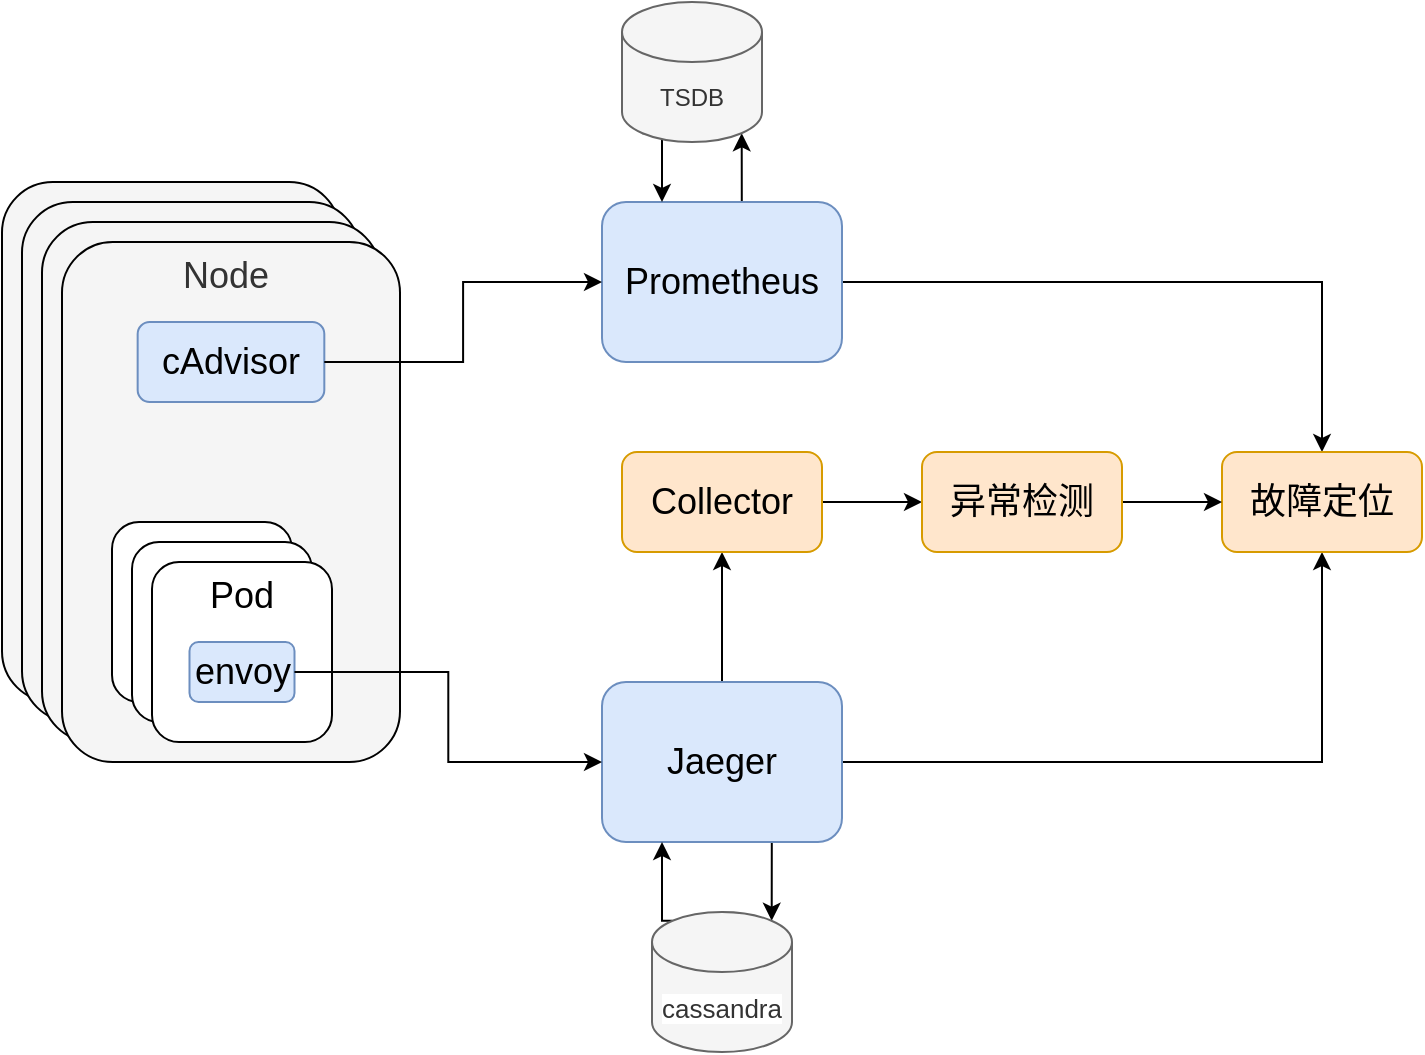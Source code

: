 <mxfile version="14.5.10" type="github">
  <diagram id="DzG7arqEU5-AnevF1Nen" name="Page-1">
    <mxGraphModel dx="1221" dy="688" grid="1" gridSize="10" guides="1" tooltips="1" connect="1" arrows="1" fold="1" page="1" pageScale="1" pageWidth="827" pageHeight="1169" math="0" shadow="0">
      <root>
        <mxCell id="0" />
        <mxCell id="1" parent="0" />
        <mxCell id="EUreFmXFgwSQ7AmeQQES-2" style="edgeStyle=orthogonalEdgeStyle;rounded=0;orthogonalLoop=1;jettySize=auto;html=1;exitX=0.75;exitY=0;exitDx=0;exitDy=0;entryX=0.855;entryY=1;entryDx=0;entryDy=-4.35;entryPerimeter=0;" edge="1" parent="1" source="fZ4H30Nkea6zh-BxhHi_-9" target="fZ4H30Nkea6zh-BxhHi_-16">
          <mxGeometry relative="1" as="geometry" />
        </mxCell>
        <mxCell id="EUreFmXFgwSQ7AmeQQES-5" style="edgeStyle=orthogonalEdgeStyle;rounded=0;orthogonalLoop=1;jettySize=auto;html=1;exitX=1;exitY=0.5;exitDx=0;exitDy=0;" edge="1" parent="1" source="fZ4H30Nkea6zh-BxhHi_-9" target="fZ4H30Nkea6zh-BxhHi_-11">
          <mxGeometry relative="1" as="geometry" />
        </mxCell>
        <mxCell id="fZ4H30Nkea6zh-BxhHi_-9" value="&lt;font style=&quot;font-size: 18px&quot;&gt;Prometheus&lt;/font&gt;" style="rounded=1;whiteSpace=wrap;html=1;strokeColor=#6c8ebf;align=center;fillColor=#dae8fc;" parent="1" vertex="1">
          <mxGeometry x="360" y="160" width="120" height="80" as="geometry" />
        </mxCell>
        <mxCell id="EUreFmXFgwSQ7AmeQQES-4" style="edgeStyle=orthogonalEdgeStyle;rounded=0;orthogonalLoop=1;jettySize=auto;html=1;exitX=0.75;exitY=1;exitDx=0;exitDy=0;entryX=0.855;entryY=0;entryDx=0;entryDy=4.35;entryPerimeter=0;" edge="1" parent="1" source="fZ4H30Nkea6zh-BxhHi_-10" target="fZ4H30Nkea6zh-BxhHi_-17">
          <mxGeometry relative="1" as="geometry" />
        </mxCell>
        <mxCell id="EUreFmXFgwSQ7AmeQQES-6" style="edgeStyle=orthogonalEdgeStyle;rounded=0;orthogonalLoop=1;jettySize=auto;html=1;exitX=1;exitY=0.5;exitDx=0;exitDy=0;" edge="1" parent="1" source="fZ4H30Nkea6zh-BxhHi_-10" target="fZ4H30Nkea6zh-BxhHi_-11">
          <mxGeometry relative="1" as="geometry" />
        </mxCell>
        <mxCell id="EUreFmXFgwSQ7AmeQQES-14" style="edgeStyle=orthogonalEdgeStyle;rounded=0;orthogonalLoop=1;jettySize=auto;html=1;exitX=0.5;exitY=0;exitDx=0;exitDy=0;entryX=0.5;entryY=1;entryDx=0;entryDy=0;" edge="1" parent="1" source="fZ4H30Nkea6zh-BxhHi_-10" target="EUreFmXFgwSQ7AmeQQES-7">
          <mxGeometry relative="1" as="geometry" />
        </mxCell>
        <mxCell id="fZ4H30Nkea6zh-BxhHi_-10" value="&lt;font style=&quot;font-size: 18px&quot;&gt;Jaeger&lt;/font&gt;" style="rounded=1;whiteSpace=wrap;html=1;strokeColor=#6c8ebf;align=center;fillColor=#dae8fc;" parent="1" vertex="1">
          <mxGeometry x="360" y="400" width="120" height="80" as="geometry" />
        </mxCell>
        <mxCell id="fZ4H30Nkea6zh-BxhHi_-11" value="&lt;font style=&quot;font-size: 18px&quot;&gt;故障定位&lt;/font&gt;" style="rounded=1;whiteSpace=wrap;html=1;align=center;fillColor=#ffe6cc;strokeColor=#d79b00;" parent="1" vertex="1">
          <mxGeometry x="670" y="285" width="100" height="50" as="geometry" />
        </mxCell>
        <mxCell id="EUreFmXFgwSQ7AmeQQES-1" style="edgeStyle=orthogonalEdgeStyle;rounded=0;orthogonalLoop=1;jettySize=auto;html=1;exitX=0.145;exitY=1;exitDx=0;exitDy=-4.35;exitPerimeter=0;entryX=0.25;entryY=0;entryDx=0;entryDy=0;" edge="1" parent="1" source="fZ4H30Nkea6zh-BxhHi_-16" target="fZ4H30Nkea6zh-BxhHi_-9">
          <mxGeometry relative="1" as="geometry" />
        </mxCell>
        <mxCell id="fZ4H30Nkea6zh-BxhHi_-16" value="TSDB" style="shape=cylinder3;whiteSpace=wrap;html=1;boundedLbl=1;backgroundOutline=1;size=15;align=center;fillColor=#f5f5f5;strokeColor=#666666;fontColor=#333333;" parent="1" vertex="1">
          <mxGeometry x="370" y="60" width="70" height="70" as="geometry" />
        </mxCell>
        <mxCell id="EUreFmXFgwSQ7AmeQQES-3" style="edgeStyle=orthogonalEdgeStyle;rounded=0;orthogonalLoop=1;jettySize=auto;html=1;exitX=0.145;exitY=0;exitDx=0;exitDy=4.35;exitPerimeter=0;entryX=0.25;entryY=1;entryDx=0;entryDy=0;" edge="1" parent="1" source="fZ4H30Nkea6zh-BxhHi_-17" target="fZ4H30Nkea6zh-BxhHi_-10">
          <mxGeometry relative="1" as="geometry" />
        </mxCell>
        <mxCell id="fZ4H30Nkea6zh-BxhHi_-17" value="&lt;span style=&quot;font-family: &amp;#34;arial&amp;#34; , sans-serif ; font-size: 13px ; background-color: rgb(255 , 255 , 255)&quot;&gt;cassandra&lt;/span&gt;" style="shape=cylinder3;whiteSpace=wrap;html=1;boundedLbl=1;backgroundOutline=1;size=15;align=center;fillColor=#f5f5f5;strokeColor=#666666;fontColor=#333333;" parent="1" vertex="1">
          <mxGeometry x="385" y="515" width="70" height="70" as="geometry" />
        </mxCell>
        <mxCell id="fZ4H30Nkea6zh-BxhHi_-20" value="" style="group" parent="1" vertex="1" connectable="0">
          <mxGeometry x="60" y="150" width="169" height="260" as="geometry" />
        </mxCell>
        <mxCell id="fZ4H30Nkea6zh-BxhHi_-1" value="Node 1" style="rounded=1;whiteSpace=wrap;html=1;fillColor=#f5f5f5;fontColor=#333333;spacingBottom=0;align=center;verticalAlign=top;" parent="fZ4H30Nkea6zh-BxhHi_-20" vertex="1">
          <mxGeometry width="169" height="260" as="geometry" />
        </mxCell>
        <mxCell id="fZ4H30Nkea6zh-BxhHi_-2" value="cAdvisor" style="rounded=1;whiteSpace=wrap;html=1;strokeColor=#6c8ebf;align=center;fillColor=#dae8fc;" parent="fZ4H30Nkea6zh-BxhHi_-20" vertex="1">
          <mxGeometry x="37.83" y="40" width="93.33" height="40" as="geometry" />
        </mxCell>
        <mxCell id="fZ4H30Nkea6zh-BxhHi_-3" value="" style="rounded=1;whiteSpace=wrap;html=1;strokeColor=#000000;align=center;" parent="fZ4H30Nkea6zh-BxhHi_-20" vertex="1">
          <mxGeometry x="25" y="140" width="90" height="90" as="geometry" />
        </mxCell>
        <mxCell id="fZ4H30Nkea6zh-BxhHi_-4" value="" style="rounded=1;whiteSpace=wrap;html=1;strokeColor=#000000;align=center;" parent="fZ4H30Nkea6zh-BxhHi_-20" vertex="1">
          <mxGeometry x="35" y="150" width="90" height="90" as="geometry" />
        </mxCell>
        <mxCell id="fZ4H30Nkea6zh-BxhHi_-5" value="Pod" style="rounded=1;whiteSpace=wrap;html=1;strokeColor=#000000;align=center;verticalAlign=top;" parent="fZ4H30Nkea6zh-BxhHi_-20" vertex="1">
          <mxGeometry x="45" y="160" width="90" height="90" as="geometry" />
        </mxCell>
        <mxCell id="fZ4H30Nkea6zh-BxhHi_-8" value="envoy" style="rounded=1;whiteSpace=wrap;html=1;strokeColor=#6c8ebf;align=center;fillColor=#dae8fc;" parent="fZ4H30Nkea6zh-BxhHi_-20" vertex="1">
          <mxGeometry x="63.75" y="200" width="52.5" height="30" as="geometry" />
        </mxCell>
        <mxCell id="fZ4H30Nkea6zh-BxhHi_-49" value="" style="group" parent="1" vertex="1" connectable="0">
          <mxGeometry x="70" y="160" width="169" height="260" as="geometry" />
        </mxCell>
        <mxCell id="fZ4H30Nkea6zh-BxhHi_-50" value="Node 1" style="rounded=1;whiteSpace=wrap;html=1;fillColor=#f5f5f5;fontColor=#333333;spacingBottom=0;align=center;verticalAlign=top;" parent="fZ4H30Nkea6zh-BxhHi_-49" vertex="1">
          <mxGeometry width="169" height="260" as="geometry" />
        </mxCell>
        <mxCell id="fZ4H30Nkea6zh-BxhHi_-51" value="cAdvisor" style="rounded=1;whiteSpace=wrap;html=1;strokeColor=#6c8ebf;align=center;fillColor=#dae8fc;" parent="fZ4H30Nkea6zh-BxhHi_-49" vertex="1">
          <mxGeometry x="37.83" y="40" width="93.33" height="40" as="geometry" />
        </mxCell>
        <mxCell id="fZ4H30Nkea6zh-BxhHi_-52" value="" style="rounded=1;whiteSpace=wrap;html=1;strokeColor=#000000;align=center;" parent="fZ4H30Nkea6zh-BxhHi_-49" vertex="1">
          <mxGeometry x="25" y="140" width="90" height="90" as="geometry" />
        </mxCell>
        <mxCell id="fZ4H30Nkea6zh-BxhHi_-53" value="" style="rounded=1;whiteSpace=wrap;html=1;strokeColor=#000000;align=center;" parent="fZ4H30Nkea6zh-BxhHi_-49" vertex="1">
          <mxGeometry x="35" y="150" width="90" height="90" as="geometry" />
        </mxCell>
        <mxCell id="fZ4H30Nkea6zh-BxhHi_-54" value="Pod" style="rounded=1;whiteSpace=wrap;html=1;strokeColor=#000000;align=center;verticalAlign=top;" parent="fZ4H30Nkea6zh-BxhHi_-49" vertex="1">
          <mxGeometry x="45" y="160" width="90" height="90" as="geometry" />
        </mxCell>
        <mxCell id="fZ4H30Nkea6zh-BxhHi_-55" value="envoy" style="rounded=1;whiteSpace=wrap;html=1;strokeColor=#6c8ebf;align=center;fillColor=#dae8fc;" parent="fZ4H30Nkea6zh-BxhHi_-49" vertex="1">
          <mxGeometry x="63.75" y="200" width="52.5" height="30" as="geometry" />
        </mxCell>
        <mxCell id="fZ4H30Nkea6zh-BxhHi_-56" value="" style="group" parent="1" vertex="1" connectable="0">
          <mxGeometry x="80" y="170" width="169" height="260" as="geometry" />
        </mxCell>
        <mxCell id="fZ4H30Nkea6zh-BxhHi_-57" value="Node 1" style="rounded=1;whiteSpace=wrap;html=1;fillColor=#f5f5f5;fontColor=#333333;spacingBottom=0;align=center;verticalAlign=top;" parent="fZ4H30Nkea6zh-BxhHi_-56" vertex="1">
          <mxGeometry width="169" height="260" as="geometry" />
        </mxCell>
        <mxCell id="fZ4H30Nkea6zh-BxhHi_-58" value="cAdvisor" style="rounded=1;whiteSpace=wrap;html=1;strokeColor=#6c8ebf;align=center;fillColor=#dae8fc;" parent="fZ4H30Nkea6zh-BxhHi_-56" vertex="1">
          <mxGeometry x="37.83" y="40" width="93.33" height="40" as="geometry" />
        </mxCell>
        <mxCell id="fZ4H30Nkea6zh-BxhHi_-59" value="" style="rounded=1;whiteSpace=wrap;html=1;strokeColor=#000000;align=center;" parent="fZ4H30Nkea6zh-BxhHi_-56" vertex="1">
          <mxGeometry x="25" y="140" width="90" height="90" as="geometry" />
        </mxCell>
        <mxCell id="fZ4H30Nkea6zh-BxhHi_-60" value="" style="rounded=1;whiteSpace=wrap;html=1;strokeColor=#000000;align=center;" parent="fZ4H30Nkea6zh-BxhHi_-56" vertex="1">
          <mxGeometry x="35" y="150" width="90" height="90" as="geometry" />
        </mxCell>
        <mxCell id="fZ4H30Nkea6zh-BxhHi_-61" value="Pod" style="rounded=1;whiteSpace=wrap;html=1;strokeColor=#000000;align=center;verticalAlign=top;" parent="fZ4H30Nkea6zh-BxhHi_-56" vertex="1">
          <mxGeometry x="45" y="160" width="90" height="90" as="geometry" />
        </mxCell>
        <mxCell id="fZ4H30Nkea6zh-BxhHi_-62" value="envoy" style="rounded=1;whiteSpace=wrap;html=1;strokeColor=#6c8ebf;align=center;fillColor=#dae8fc;" parent="fZ4H30Nkea6zh-BxhHi_-56" vertex="1">
          <mxGeometry x="63.75" y="200" width="52.5" height="30" as="geometry" />
        </mxCell>
        <mxCell id="fZ4H30Nkea6zh-BxhHi_-63" value="" style="group" parent="1" vertex="1" connectable="0">
          <mxGeometry x="90" y="180" width="169" height="260" as="geometry" />
        </mxCell>
        <mxCell id="fZ4H30Nkea6zh-BxhHi_-64" value="&lt;font style=&quot;font-size: 18px&quot;&gt;Node&amp;nbsp;&lt;/font&gt;" style="rounded=1;whiteSpace=wrap;html=1;fillColor=#f5f5f5;fontColor=#333333;spacingBottom=0;align=center;verticalAlign=top;" parent="fZ4H30Nkea6zh-BxhHi_-63" vertex="1">
          <mxGeometry width="169" height="260" as="geometry" />
        </mxCell>
        <mxCell id="fZ4H30Nkea6zh-BxhHi_-65" value="&lt;font style=&quot;font-size: 18px&quot;&gt;cAdvisor&lt;/font&gt;" style="rounded=1;whiteSpace=wrap;html=1;strokeColor=#6c8ebf;align=center;fillColor=#dae8fc;" parent="fZ4H30Nkea6zh-BxhHi_-63" vertex="1">
          <mxGeometry x="37.83" y="40" width="93.33" height="40" as="geometry" />
        </mxCell>
        <mxCell id="fZ4H30Nkea6zh-BxhHi_-66" value="" style="rounded=1;whiteSpace=wrap;html=1;strokeColor=#000000;align=center;" parent="fZ4H30Nkea6zh-BxhHi_-63" vertex="1">
          <mxGeometry x="25" y="140" width="90" height="90" as="geometry" />
        </mxCell>
        <mxCell id="fZ4H30Nkea6zh-BxhHi_-67" value="" style="rounded=1;whiteSpace=wrap;html=1;strokeColor=#000000;align=center;" parent="fZ4H30Nkea6zh-BxhHi_-63" vertex="1">
          <mxGeometry x="35" y="150" width="90" height="90" as="geometry" />
        </mxCell>
        <mxCell id="fZ4H30Nkea6zh-BxhHi_-68" value="&lt;font style=&quot;font-size: 18px&quot;&gt;Pod&lt;/font&gt;" style="rounded=1;whiteSpace=wrap;html=1;strokeColor=#000000;align=center;verticalAlign=top;" parent="fZ4H30Nkea6zh-BxhHi_-63" vertex="1">
          <mxGeometry x="45" y="160" width="90" height="90" as="geometry" />
        </mxCell>
        <mxCell id="fZ4H30Nkea6zh-BxhHi_-69" value="&lt;font style=&quot;font-size: 18px&quot;&gt;envoy&lt;/font&gt;" style="rounded=1;whiteSpace=wrap;html=1;strokeColor=#6c8ebf;align=center;fillColor=#dae8fc;" parent="fZ4H30Nkea6zh-BxhHi_-63" vertex="1">
          <mxGeometry x="63.75" y="200" width="52.5" height="30" as="geometry" />
        </mxCell>
        <mxCell id="fZ4H30Nkea6zh-BxhHi_-72" style="edgeStyle=orthogonalEdgeStyle;rounded=0;orthogonalLoop=1;jettySize=auto;html=1;exitX=1;exitY=0.5;exitDx=0;exitDy=0;entryX=0;entryY=0.5;entryDx=0;entryDy=0;" parent="1" source="fZ4H30Nkea6zh-BxhHi_-69" target="fZ4H30Nkea6zh-BxhHi_-10" edge="1">
          <mxGeometry relative="1" as="geometry" />
        </mxCell>
        <mxCell id="fZ4H30Nkea6zh-BxhHi_-85" value="" style="shape=image;html=1;verticalAlign=top;verticalLabelPosition=bottom;labelBackgroundColor=#ffffff;imageAspect=0;aspect=fixed;image=https://cdn2.iconfinder.com/data/icons/essential-web-5/50/pulse-activity-vital-wave-signal-128.png;strokeColor=#000000;gradientColor=#ffffff;align=center;" parent="1" vertex="1">
          <mxGeometry x="720" y="210" width="35" height="35" as="geometry" />
        </mxCell>
        <mxCell id="fZ4H30Nkea6zh-BxhHi_-87" value="" style="shape=image;html=1;verticalAlign=top;verticalLabelPosition=bottom;labelBackgroundColor=#ffffff;imageAspect=0;aspect=fixed;image=https://cdn2.iconfinder.com/data/icons/essential-web-5/50/pulse-activity-vital-wave-signal-128.png;strokeColor=#000000;gradientColor=#ffffff;align=center;" parent="1" vertex="1">
          <mxGeometry x="720" y="385" width="35" height="35" as="geometry" />
        </mxCell>
        <mxCell id="EUreFmXFgwSQ7AmeQQES-10" style="edgeStyle=orthogonalEdgeStyle;rounded=0;orthogonalLoop=1;jettySize=auto;html=1;exitX=1;exitY=0.5;exitDx=0;exitDy=0;entryX=0;entryY=0.5;entryDx=0;entryDy=0;" edge="1" parent="1" source="EUreFmXFgwSQ7AmeQQES-7" target="EUreFmXFgwSQ7AmeQQES-8">
          <mxGeometry relative="1" as="geometry" />
        </mxCell>
        <mxCell id="EUreFmXFgwSQ7AmeQQES-7" value="&lt;font style=&quot;font-size: 18px&quot;&gt;Collector&lt;/font&gt;" style="rounded=1;whiteSpace=wrap;html=1;align=center;fillColor=#ffe6cc;strokeColor=#d79b00;" vertex="1" parent="1">
          <mxGeometry x="370" y="285" width="100" height="50" as="geometry" />
        </mxCell>
        <mxCell id="EUreFmXFgwSQ7AmeQQES-11" style="edgeStyle=orthogonalEdgeStyle;rounded=0;orthogonalLoop=1;jettySize=auto;html=1;exitX=1;exitY=0.5;exitDx=0;exitDy=0;entryX=0;entryY=0.5;entryDx=0;entryDy=0;" edge="1" parent="1" source="EUreFmXFgwSQ7AmeQQES-8" target="fZ4H30Nkea6zh-BxhHi_-11">
          <mxGeometry relative="1" as="geometry" />
        </mxCell>
        <mxCell id="EUreFmXFgwSQ7AmeQQES-8" value="&lt;span style=&quot;font-size: 18px&quot;&gt;异常检测&lt;/span&gt;" style="rounded=1;whiteSpace=wrap;html=1;align=center;fillColor=#ffe6cc;strokeColor=#d79b00;" vertex="1" parent="1">
          <mxGeometry x="520" y="285" width="100" height="50" as="geometry" />
        </mxCell>
        <mxCell id="EUreFmXFgwSQ7AmeQQES-15" style="edgeStyle=orthogonalEdgeStyle;rounded=0;orthogonalLoop=1;jettySize=auto;html=1;exitX=1;exitY=0.5;exitDx=0;exitDy=0;entryX=0;entryY=0.5;entryDx=0;entryDy=0;" edge="1" parent="1" source="fZ4H30Nkea6zh-BxhHi_-65" target="fZ4H30Nkea6zh-BxhHi_-9">
          <mxGeometry relative="1" as="geometry" />
        </mxCell>
      </root>
    </mxGraphModel>
  </diagram>
</mxfile>
